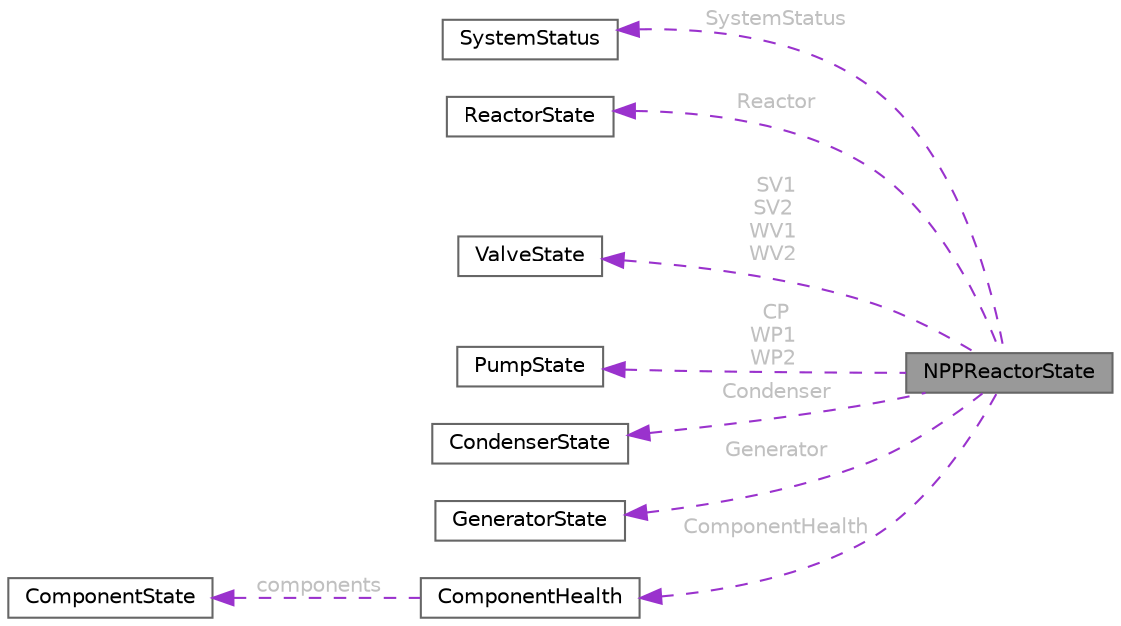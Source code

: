 digraph "NPPReactorState"
{
 // LATEX_PDF_SIZE
  bgcolor="transparent";
  edge [fontname=Helvetica,fontsize=10,labelfontname=Helvetica,labelfontsize=10];
  node [fontname=Helvetica,fontsize=10,shape=box,height=0.2,width=0.4];
  rankdir="LR";
  Node1 [id="Node000001",label="NPPReactorState",height=0.2,width=0.4,color="gray40", fillcolor="grey60", style="filled", fontcolor="black",tooltip="This class is used to store the state of the simulation."];
  Node2 -> Node1 [id="edge1_Node000001_Node000002",dir="back",color="darkorchid3",style="dashed",tooltip=" ",label=" SystemStatus",fontcolor="grey" ];
  Node2 [id="Node000002",label="SystemStatus",height=0.2,width=0.4,color="gray40", fillcolor="white", style="filled",URL="$class_system_status.html",tooltip="This class is used to store the state of the simulation."];
  Node3 -> Node1 [id="edge2_Node000001_Node000003",dir="back",color="darkorchid3",style="dashed",tooltip=" ",label=" Reactor",fontcolor="grey" ];
  Node3 [id="Node000003",label="ReactorState",height=0.2,width=0.4,color="gray40", fillcolor="white", style="filled",URL="$class_reactor_state.html",tooltip="This class is used to store the state of the reactor component."];
  Node4 -> Node1 [id="edge3_Node000001_Node000004",dir="back",color="darkorchid3",style="dashed",tooltip=" ",label=" SV1\nSV2\nWV1\nWV2",fontcolor="grey" ];
  Node4 [id="Node000004",label="ValveState",height=0.2,width=0.4,color="gray40", fillcolor="white", style="filled",URL="$class_valve_state.html",tooltip="This class is used to store the state of a valve component."];
  Node5 -> Node1 [id="edge4_Node000001_Node000005",dir="back",color="darkorchid3",style="dashed",tooltip=" ",label=" CP\nWP1\nWP2",fontcolor="grey" ];
  Node5 [id="Node000005",label="PumpState",height=0.2,width=0.4,color="gray40", fillcolor="white", style="filled",URL="$class_pump_state.html",tooltip="This class is used to store the state of a pump component."];
  Node6 -> Node1 [id="edge5_Node000001_Node000006",dir="back",color="darkorchid3",style="dashed",tooltip=" ",label=" Condenser",fontcolor="grey" ];
  Node6 [id="Node000006",label="CondenserState",height=0.2,width=0.4,color="gray40", fillcolor="white", style="filled",URL="$class_condenser_state.html",tooltip="This class is used to store the state of the condenser component."];
  Node7 -> Node1 [id="edge6_Node000001_Node000007",dir="back",color="darkorchid3",style="dashed",tooltip=" ",label=" Generator",fontcolor="grey" ];
  Node7 [id="Node000007",label="GeneratorState",height=0.2,width=0.4,color="gray40", fillcolor="white", style="filled",URL="$class_generator_state.html",tooltip="This class is used to store the state of the generator component."];
  Node8 -> Node1 [id="edge7_Node000001_Node000008",dir="back",color="darkorchid3",style="dashed",tooltip=" ",label=" ComponentHealth",fontcolor="grey" ];
  Node8 [id="Node000008",label="ComponentHealth",height=0.2,width=0.4,color="gray40", fillcolor="white", style="filled",URL="$class_component_health.html",tooltip="This class is used to store the state of all components, see ComponentState."];
  Node9 -> Node8 [id="edge8_Node000008_Node000009",dir="back",color="darkorchid3",style="dashed",tooltip=" ",label=" components",fontcolor="grey" ];
  Node9 [id="Node000009",label="ComponentState",height=0.2,width=0.4,color="gray40", fillcolor="white", style="filled",URL="$class_component_state.html",tooltip="This class is used to store the state of a component."];
}
